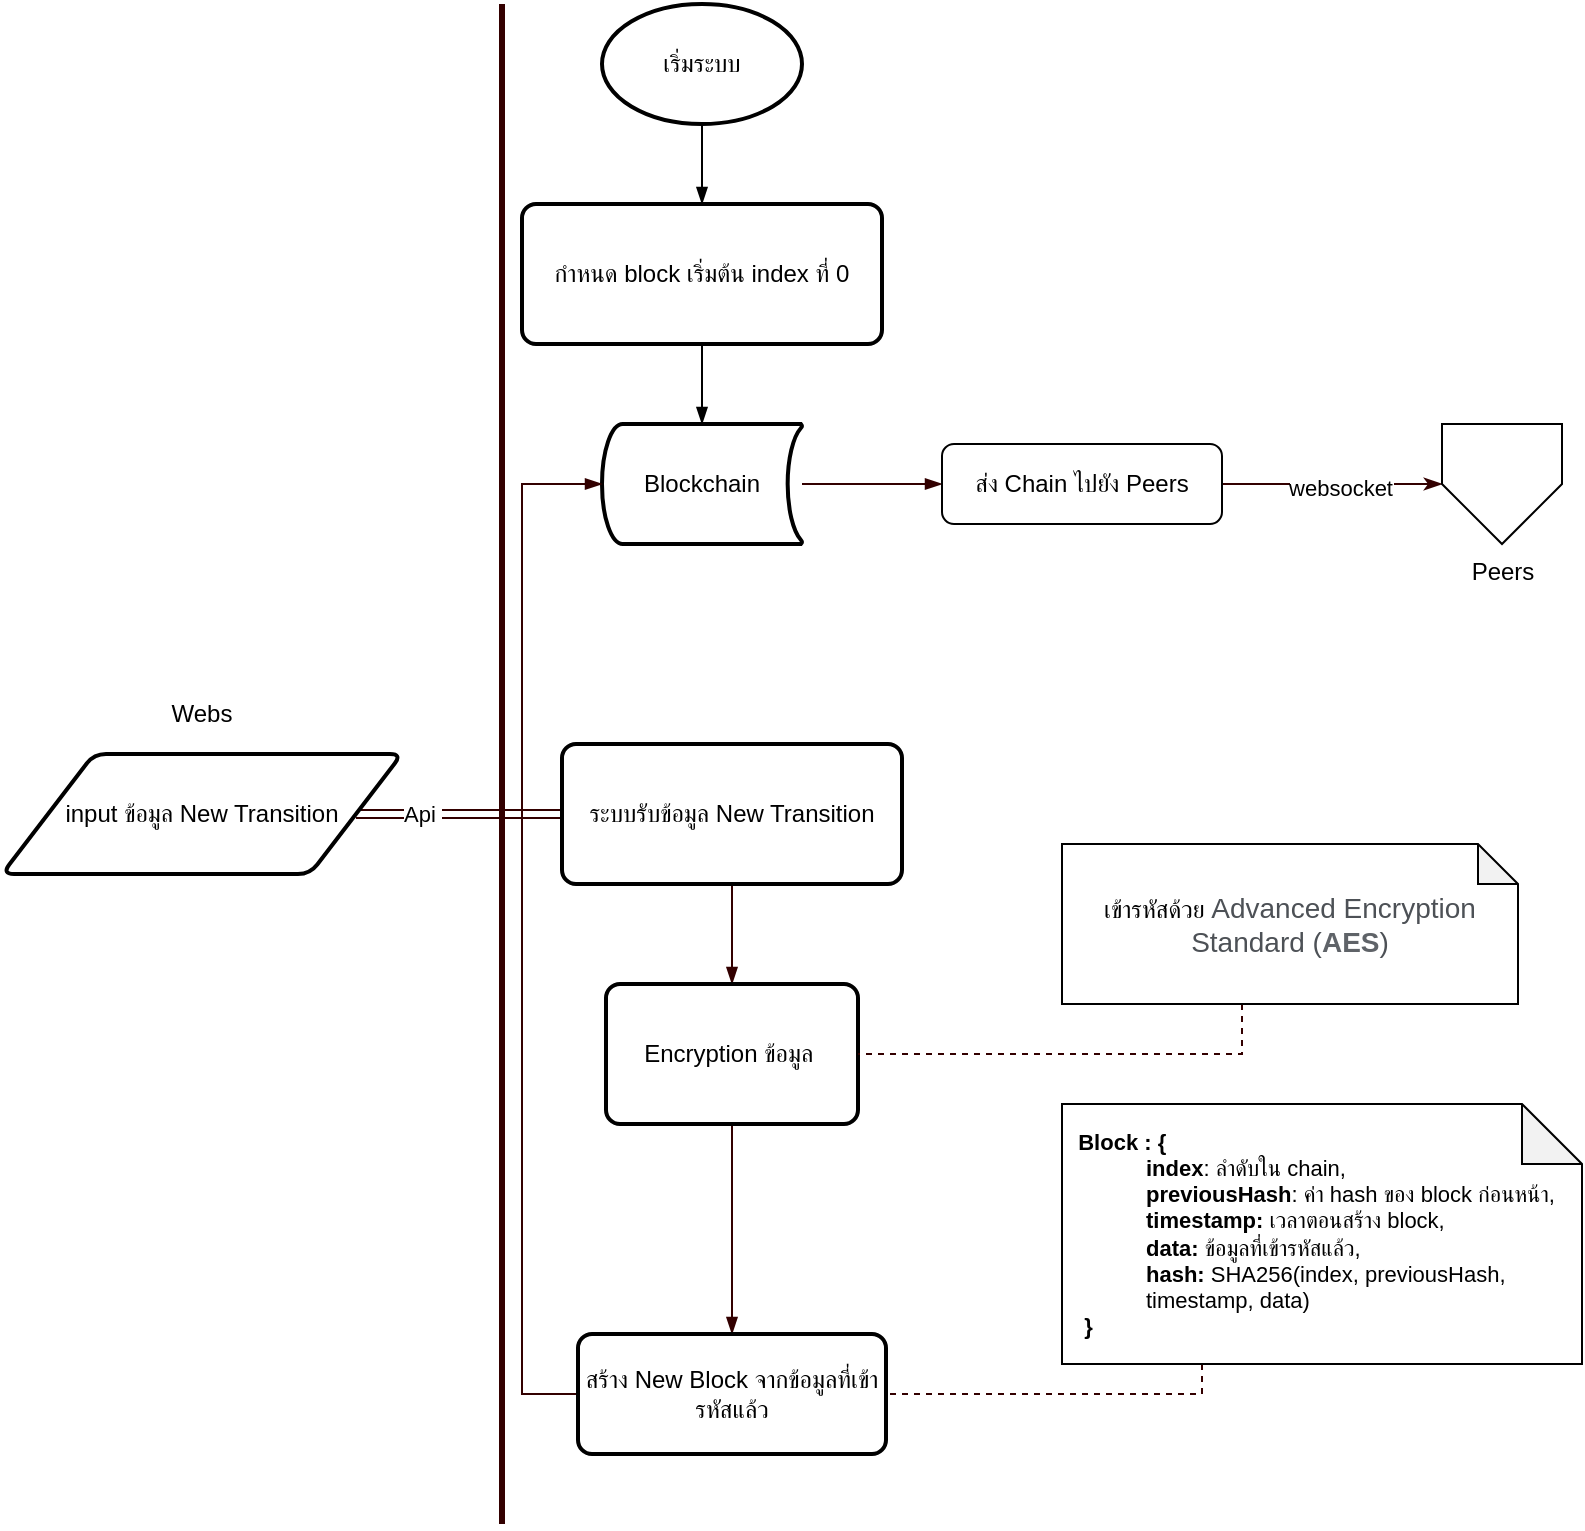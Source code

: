 <mxfile version="13.10.4" type="github">
  <diagram id="C5RBs43oDa-KdzZeNtuy" name="Page-1">
    <mxGraphModel dx="1773" dy="620" grid="1" gridSize="10" guides="1" tooltips="1" connect="1" arrows="1" fold="1" page="1" pageScale="1" pageWidth="827" pageHeight="1169" math="0" shadow="0">
      <root>
        <mxCell id="WIyWlLk6GJQsqaUBKTNV-0" />
        <mxCell id="WIyWlLk6GJQsqaUBKTNV-1" parent="WIyWlLk6GJQsqaUBKTNV-0" />
        <mxCell id="qsxSFnYyLfXHDJvH-c0t-9" style="edgeStyle=orthogonalEdgeStyle;rounded=0;orthogonalLoop=1;jettySize=auto;html=1;endArrow=blockThin;endFill=1;" parent="WIyWlLk6GJQsqaUBKTNV-1" source="qsxSFnYyLfXHDJvH-c0t-11" target="qsxSFnYyLfXHDJvH-c0t-8" edge="1">
          <mxGeometry relative="1" as="geometry">
            <mxPoint x="-458" y="150" as="sourcePoint" />
          </mxGeometry>
        </mxCell>
        <mxCell id="qsxSFnYyLfXHDJvH-c0t-15" style="edgeStyle=orthogonalEdgeStyle;rounded=0;orthogonalLoop=1;jettySize=auto;html=1;endArrow=blockThin;endFill=1;" parent="WIyWlLk6GJQsqaUBKTNV-1" source="qsxSFnYyLfXHDJvH-c0t-8" target="qsxSFnYyLfXHDJvH-c0t-14" edge="1">
          <mxGeometry relative="1" as="geometry" />
        </mxCell>
        <mxCell id="qsxSFnYyLfXHDJvH-c0t-8" value="&lt;span&gt;กำหนด block เริ่มต้น index ที่ 0&lt;/span&gt;" style="rounded=1;whiteSpace=wrap;html=1;absoluteArcSize=1;arcSize=14;strokeWidth=2;" parent="WIyWlLk6GJQsqaUBKTNV-1" vertex="1">
          <mxGeometry x="-548" y="120" width="180" height="70" as="geometry" />
        </mxCell>
        <mxCell id="qsxSFnYyLfXHDJvH-c0t-11" value="&lt;span style=&quot;font-family: &amp;#34;helvetica&amp;#34;&quot;&gt;เริ่มระบบ&lt;/span&gt;" style="strokeWidth=2;html=1;shape=mxgraph.flowchart.start_1;whiteSpace=wrap;" parent="WIyWlLk6GJQsqaUBKTNV-1" vertex="1">
          <mxGeometry x="-508" y="20" width="100" height="60" as="geometry" />
        </mxCell>
        <mxCell id="qsxSFnYyLfXHDJvH-c0t-25" style="edgeStyle=orthogonalEdgeStyle;rounded=0;orthogonalLoop=1;jettySize=auto;html=1;strokeColor=#330000;strokeWidth=1;endArrow=blockThin;endFill=1;shape=link;" parent="WIyWlLk6GJQsqaUBKTNV-1" source="qsxSFnYyLfXHDJvH-c0t-50" target="qsxSFnYyLfXHDJvH-c0t-21" edge="1">
          <mxGeometry relative="1" as="geometry">
            <mxPoint x="-638" y="425" as="sourcePoint" />
          </mxGeometry>
        </mxCell>
        <mxCell id="qsxSFnYyLfXHDJvH-c0t-26" value="Api&amp;nbsp;" style="edgeLabel;html=1;align=center;verticalAlign=middle;resizable=0;points=[];" parent="qsxSFnYyLfXHDJvH-c0t-25" vertex="1" connectable="0">
          <mxGeometry x="0.237" y="-1" relative="1" as="geometry">
            <mxPoint x="-30.72" y="-1" as="offset" />
          </mxGeometry>
        </mxCell>
        <mxCell id="qsxSFnYyLfXHDJvH-c0t-38" style="edgeStyle=orthogonalEdgeStyle;rounded=0;orthogonalLoop=1;jettySize=auto;html=1;endArrow=blockThin;endFill=1;strokeColor=#330000;strokeWidth=1;" parent="WIyWlLk6GJQsqaUBKTNV-1" source="qsxSFnYyLfXHDJvH-c0t-14" target="qsxSFnYyLfXHDJvH-c0t-37" edge="1">
          <mxGeometry relative="1" as="geometry" />
        </mxCell>
        <mxCell id="qsxSFnYyLfXHDJvH-c0t-14" value="Blockchain" style="strokeWidth=2;html=1;shape=mxgraph.flowchart.stored_data;whiteSpace=wrap;" parent="WIyWlLk6GJQsqaUBKTNV-1" vertex="1">
          <mxGeometry x="-508" y="230" width="100" height="60" as="geometry" />
        </mxCell>
        <mxCell id="qsxSFnYyLfXHDJvH-c0t-30" style="edgeStyle=orthogonalEdgeStyle;rounded=0;orthogonalLoop=1;jettySize=auto;html=1;endArrow=blockThin;endFill=1;strokeColor=#330000;strokeWidth=1;" parent="WIyWlLk6GJQsqaUBKTNV-1" source="qsxSFnYyLfXHDJvH-c0t-21" target="qsxSFnYyLfXHDJvH-c0t-27" edge="1">
          <mxGeometry relative="1" as="geometry" />
        </mxCell>
        <mxCell id="qsxSFnYyLfXHDJvH-c0t-21" value="ระบบรับข้อมูล New Transition" style="rounded=1;whiteSpace=wrap;html=1;absoluteArcSize=1;arcSize=14;strokeWidth=2;" parent="WIyWlLk6GJQsqaUBKTNV-1" vertex="1">
          <mxGeometry x="-528" y="390" width="170" height="70" as="geometry" />
        </mxCell>
        <mxCell id="qsxSFnYyLfXHDJvH-c0t-32" style="edgeStyle=orthogonalEdgeStyle;rounded=0;orthogonalLoop=1;jettySize=auto;html=1;endArrow=blockThin;endFill=1;strokeColor=#330000;strokeWidth=1;" parent="WIyWlLk6GJQsqaUBKTNV-1" source="qsxSFnYyLfXHDJvH-c0t-27" target="qsxSFnYyLfXHDJvH-c0t-31" edge="1">
          <mxGeometry relative="1" as="geometry" />
        </mxCell>
        <mxCell id="qsxSFnYyLfXHDJvH-c0t-27" value="Encryption ข้อมูล&amp;nbsp;" style="rounded=1;whiteSpace=wrap;html=1;absoluteArcSize=1;arcSize=14;strokeWidth=2;" parent="WIyWlLk6GJQsqaUBKTNV-1" vertex="1">
          <mxGeometry x="-506" y="510" width="126" height="70" as="geometry" />
        </mxCell>
        <mxCell id="qsxSFnYyLfXHDJvH-c0t-39" style="edgeStyle=orthogonalEdgeStyle;rounded=0;orthogonalLoop=1;jettySize=auto;html=1;endArrow=none;endFill=0;strokeColor=#330000;strokeWidth=1;dashed=1;entryX=1;entryY=0.5;entryDx=0;entryDy=0;" parent="WIyWlLk6GJQsqaUBKTNV-1" source="qsxSFnYyLfXHDJvH-c0t-45" target="qsxSFnYyLfXHDJvH-c0t-27" edge="1">
          <mxGeometry relative="1" as="geometry">
            <mxPoint x="-188" y="480" as="sourcePoint" />
            <Array as="points">
              <mxPoint x="-188" y="545" />
            </Array>
          </mxGeometry>
        </mxCell>
        <mxCell id="qsxSFnYyLfXHDJvH-c0t-36" style="edgeStyle=orthogonalEdgeStyle;rounded=0;orthogonalLoop=1;jettySize=auto;html=1;entryX=0;entryY=0.5;entryDx=0;entryDy=0;entryPerimeter=0;endArrow=blockThin;endFill=1;strokeColor=#330000;strokeWidth=1;" parent="WIyWlLk6GJQsqaUBKTNV-1" source="qsxSFnYyLfXHDJvH-c0t-31" target="qsxSFnYyLfXHDJvH-c0t-14" edge="1">
          <mxGeometry relative="1" as="geometry">
            <Array as="points">
              <mxPoint x="-548" y="715" />
              <mxPoint x="-548" y="260" />
            </Array>
          </mxGeometry>
        </mxCell>
        <mxCell id="qsxSFnYyLfXHDJvH-c0t-31" value="สร้าง New Block จากข้อมูลที่เข้ารหัสแล้ว" style="rounded=1;whiteSpace=wrap;html=1;absoluteArcSize=1;arcSize=14;strokeWidth=2;" parent="WIyWlLk6GJQsqaUBKTNV-1" vertex="1">
          <mxGeometry x="-520" y="685" width="154" height="60" as="geometry" />
        </mxCell>
        <mxCell id="qsxSFnYyLfXHDJvH-c0t-35" style="edgeStyle=orthogonalEdgeStyle;rounded=0;orthogonalLoop=1;jettySize=auto;html=1;endArrow=none;endFill=0;strokeColor=#330000;strokeWidth=1;dashed=1;" parent="WIyWlLk6GJQsqaUBKTNV-1" source="qsxSFnYyLfXHDJvH-c0t-56" target="qsxSFnYyLfXHDJvH-c0t-31" edge="1">
          <mxGeometry relative="1" as="geometry">
            <mxPoint x="-208" y="690" as="sourcePoint" />
            <Array as="points">
              <mxPoint x="-208" y="715" />
            </Array>
          </mxGeometry>
        </mxCell>
        <mxCell id="qsxSFnYyLfXHDJvH-c0t-54" style="edgeStyle=orthogonalEdgeStyle;rounded=0;orthogonalLoop=1;jettySize=auto;html=1;endArrow=classicThin;endFill=1;strokeColor=#330000;strokeWidth=1;" parent="WIyWlLk6GJQsqaUBKTNV-1" source="qsxSFnYyLfXHDJvH-c0t-37" target="qsxSFnYyLfXHDJvH-c0t-41" edge="1">
          <mxGeometry relative="1" as="geometry" />
        </mxCell>
        <mxCell id="qsxSFnYyLfXHDJvH-c0t-55" value="websocket" style="edgeLabel;html=1;align=center;verticalAlign=middle;resizable=0;points=[];horizontal=1;" parent="qsxSFnYyLfXHDJvH-c0t-54" vertex="1" connectable="0">
          <mxGeometry x="0.059" y="-2" relative="1" as="geometry">
            <mxPoint x="1" as="offset" />
          </mxGeometry>
        </mxCell>
        <mxCell id="qsxSFnYyLfXHDJvH-c0t-37" value="ส่ง Chain ไปยัง Peers" style="rounded=1;whiteSpace=wrap;html=1;" parent="WIyWlLk6GJQsqaUBKTNV-1" vertex="1">
          <mxGeometry x="-338" y="240" width="140" height="40" as="geometry" />
        </mxCell>
        <mxCell id="qsxSFnYyLfXHDJvH-c0t-41" value="Peers" style="verticalLabelPosition=bottom;verticalAlign=top;html=1;shape=offPageConnector;rounded=0;size=0.5;" parent="WIyWlLk6GJQsqaUBKTNV-1" vertex="1">
          <mxGeometry x="-88" y="230" width="60" height="60" as="geometry" />
        </mxCell>
        <mxCell id="qsxSFnYyLfXHDJvH-c0t-45" value="&lt;span&gt;เข้ารหัสด้วย&amp;nbsp;&lt;/span&gt;&lt;span style=&quot;color: rgb(77 , 81 , 86) ; font-family: &amp;#34;arial&amp;#34; , sans-serif ; font-size: 14px ; text-align: left ; background-color: rgb(255 , 255 , 255)&quot;&gt;Advanced Encryption Standard (&lt;/span&gt;&lt;span style=&quot;font-weight: bold ; color: rgb(95 , 99 , 104) ; font-family: &amp;#34;arial&amp;#34; , sans-serif ; font-size: 14px ; text-align: left ; background-color: rgb(255 , 255 , 255)&quot;&gt;AES&lt;/span&gt;&lt;span style=&quot;color: rgb(77 , 81 , 86) ; font-family: &amp;#34;arial&amp;#34; , sans-serif ; font-size: 14px ; text-align: left ; background-color: rgb(255 , 255 , 255)&quot;&gt;)&lt;/span&gt;" style="shape=note;whiteSpace=wrap;html=1;backgroundOutline=1;darkOpacity=0.05;size=20;" parent="WIyWlLk6GJQsqaUBKTNV-1" vertex="1">
          <mxGeometry x="-278" y="440" width="228" height="80" as="geometry" />
        </mxCell>
        <mxCell id="qsxSFnYyLfXHDJvH-c0t-50" value="&lt;span&gt;input ข้อมูล New Transition&lt;/span&gt;" style="shape=parallelogram;html=1;strokeWidth=2;perimeter=parallelogramPerimeter;whiteSpace=wrap;rounded=1;arcSize=12;size=0.23;" parent="WIyWlLk6GJQsqaUBKTNV-1" vertex="1">
          <mxGeometry x="-808" y="395" width="200" height="60" as="geometry" />
        </mxCell>
        <mxCell id="qsxSFnYyLfXHDJvH-c0t-52" value="&lt;span&gt;Webs&lt;/span&gt;" style="text;html=1;strokeColor=none;fillColor=none;align=center;verticalAlign=middle;whiteSpace=wrap;rounded=0;" parent="WIyWlLk6GJQsqaUBKTNV-1" vertex="1">
          <mxGeometry x="-738" y="365" width="60" height="20" as="geometry" />
        </mxCell>
        <mxCell id="qsxSFnYyLfXHDJvH-c0t-56" value="&lt;div style=&quot;font-size: 11px&quot;&gt;&lt;b&gt;&amp;nbsp; Block : {&lt;/b&gt;&lt;/div&gt;&lt;blockquote style=&quot;margin: 0px 0px 0px 40px ; border: none ; padding: 0px ; font-size: 11px&quot;&gt;&lt;b&gt;index&lt;/b&gt;: ลำดับใน chain,&lt;/blockquote&gt;&lt;blockquote style=&quot;margin: 0px 0px 0px 40px ; border: none ; padding: 0px ; font-size: 11px&quot;&gt;&lt;b&gt;previousHash&lt;/b&gt;: ค่า hash ของ block ก่อนหน้า,&lt;/blockquote&gt;&lt;blockquote style=&quot;margin: 0px 0px 0px 40px ; border: none ; padding: 0px ; font-size: 11px&quot;&gt;&lt;b&gt;timestamp:&amp;nbsp;&lt;/b&gt;เวลาตอนสร้าง block,&lt;/blockquote&gt;&lt;blockquote style=&quot;margin: 0px 0px 0px 40px ; border: none ; padding: 0px ; font-size: 11px&quot;&gt;&lt;b&gt;data:&amp;nbsp;&lt;/b&gt;ข้อมูลที่เข้ารหัสแล้ว,&lt;/blockquote&gt;&lt;blockquote style=&quot;margin: 0px 0px 0px 40px ; border: none ; padding: 0px ; font-size: 11px&quot;&gt;&lt;b&gt;hash:&amp;nbsp;&lt;/b&gt;SHA256(index,&amp;nbsp;previousHash, timestamp, data)&amp;nbsp;&lt;/blockquote&gt;&lt;font style=&quot;font-size: 11px&quot;&gt;&lt;div&gt;&lt;b&gt;&amp;nbsp; &amp;nbsp;}&lt;/b&gt;&lt;/div&gt;&lt;/font&gt;" style="shape=note;whiteSpace=wrap;html=1;backgroundOutline=1;darkOpacity=0.05;align=left;" parent="WIyWlLk6GJQsqaUBKTNV-1" vertex="1">
          <mxGeometry x="-278" y="570" width="260" height="130" as="geometry" />
        </mxCell>
        <mxCell id="qsxSFnYyLfXHDJvH-c0t-58" value="" style="endArrow=none;html=1;strokeColor=#330000;strokeWidth=3;" parent="WIyWlLk6GJQsqaUBKTNV-1" edge="1">
          <mxGeometry width="50" height="50" relative="1" as="geometry">
            <mxPoint x="-558" y="780" as="sourcePoint" />
            <mxPoint x="-558" y="20" as="targetPoint" />
          </mxGeometry>
        </mxCell>
      </root>
    </mxGraphModel>
  </diagram>
</mxfile>
